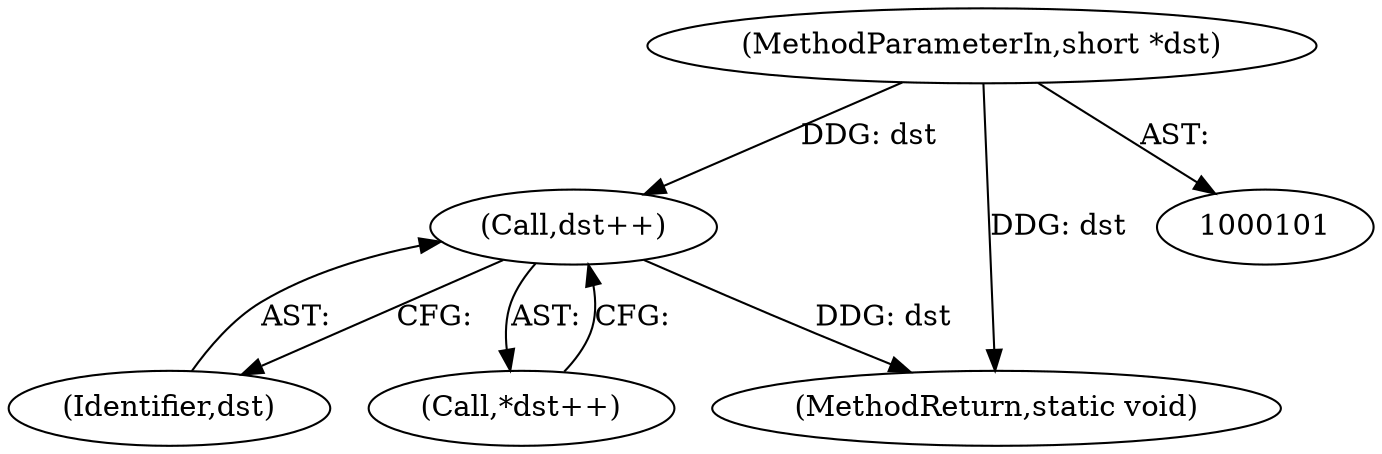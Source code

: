 digraph "0_Android_acc192347665943ca674acf117e4f74a88436922_0@pointer" {
"1000120" [label="(Call,dst++)"];
"1000102" [label="(MethodParameterIn,short *dst)"];
"1000121" [label="(Identifier,dst)"];
"1000120" [label="(Call,dst++)"];
"1000102" [label="(MethodParameterIn,short *dst)"];
"1000127" [label="(MethodReturn,static void)"];
"1000119" [label="(Call,*dst++)"];
"1000120" -> "1000119"  [label="AST: "];
"1000120" -> "1000121"  [label="CFG: "];
"1000121" -> "1000120"  [label="AST: "];
"1000119" -> "1000120"  [label="CFG: "];
"1000120" -> "1000127"  [label="DDG: dst"];
"1000102" -> "1000120"  [label="DDG: dst"];
"1000102" -> "1000101"  [label="AST: "];
"1000102" -> "1000127"  [label="DDG: dst"];
}
